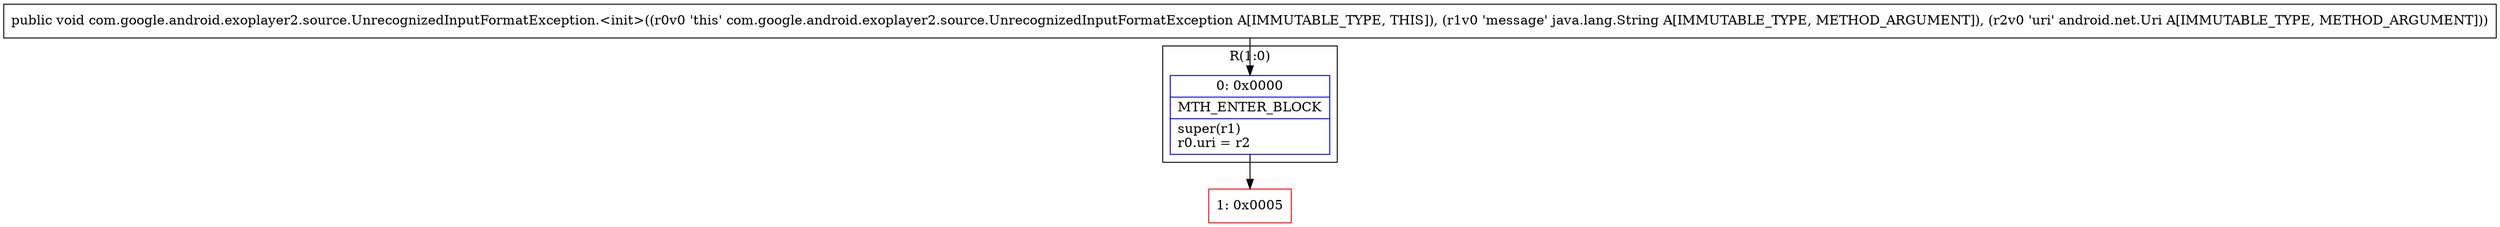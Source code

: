 digraph "CFG forcom.google.android.exoplayer2.source.UnrecognizedInputFormatException.\<init\>(Ljava\/lang\/String;Landroid\/net\/Uri;)V" {
subgraph cluster_Region_341810268 {
label = "R(1:0)";
node [shape=record,color=blue];
Node_0 [shape=record,label="{0\:\ 0x0000|MTH_ENTER_BLOCK\l|super(r1)\lr0.uri = r2\l}"];
}
Node_1 [shape=record,color=red,label="{1\:\ 0x0005}"];
MethodNode[shape=record,label="{public void com.google.android.exoplayer2.source.UnrecognizedInputFormatException.\<init\>((r0v0 'this' com.google.android.exoplayer2.source.UnrecognizedInputFormatException A[IMMUTABLE_TYPE, THIS]), (r1v0 'message' java.lang.String A[IMMUTABLE_TYPE, METHOD_ARGUMENT]), (r2v0 'uri' android.net.Uri A[IMMUTABLE_TYPE, METHOD_ARGUMENT])) }"];
MethodNode -> Node_0;
Node_0 -> Node_1;
}

